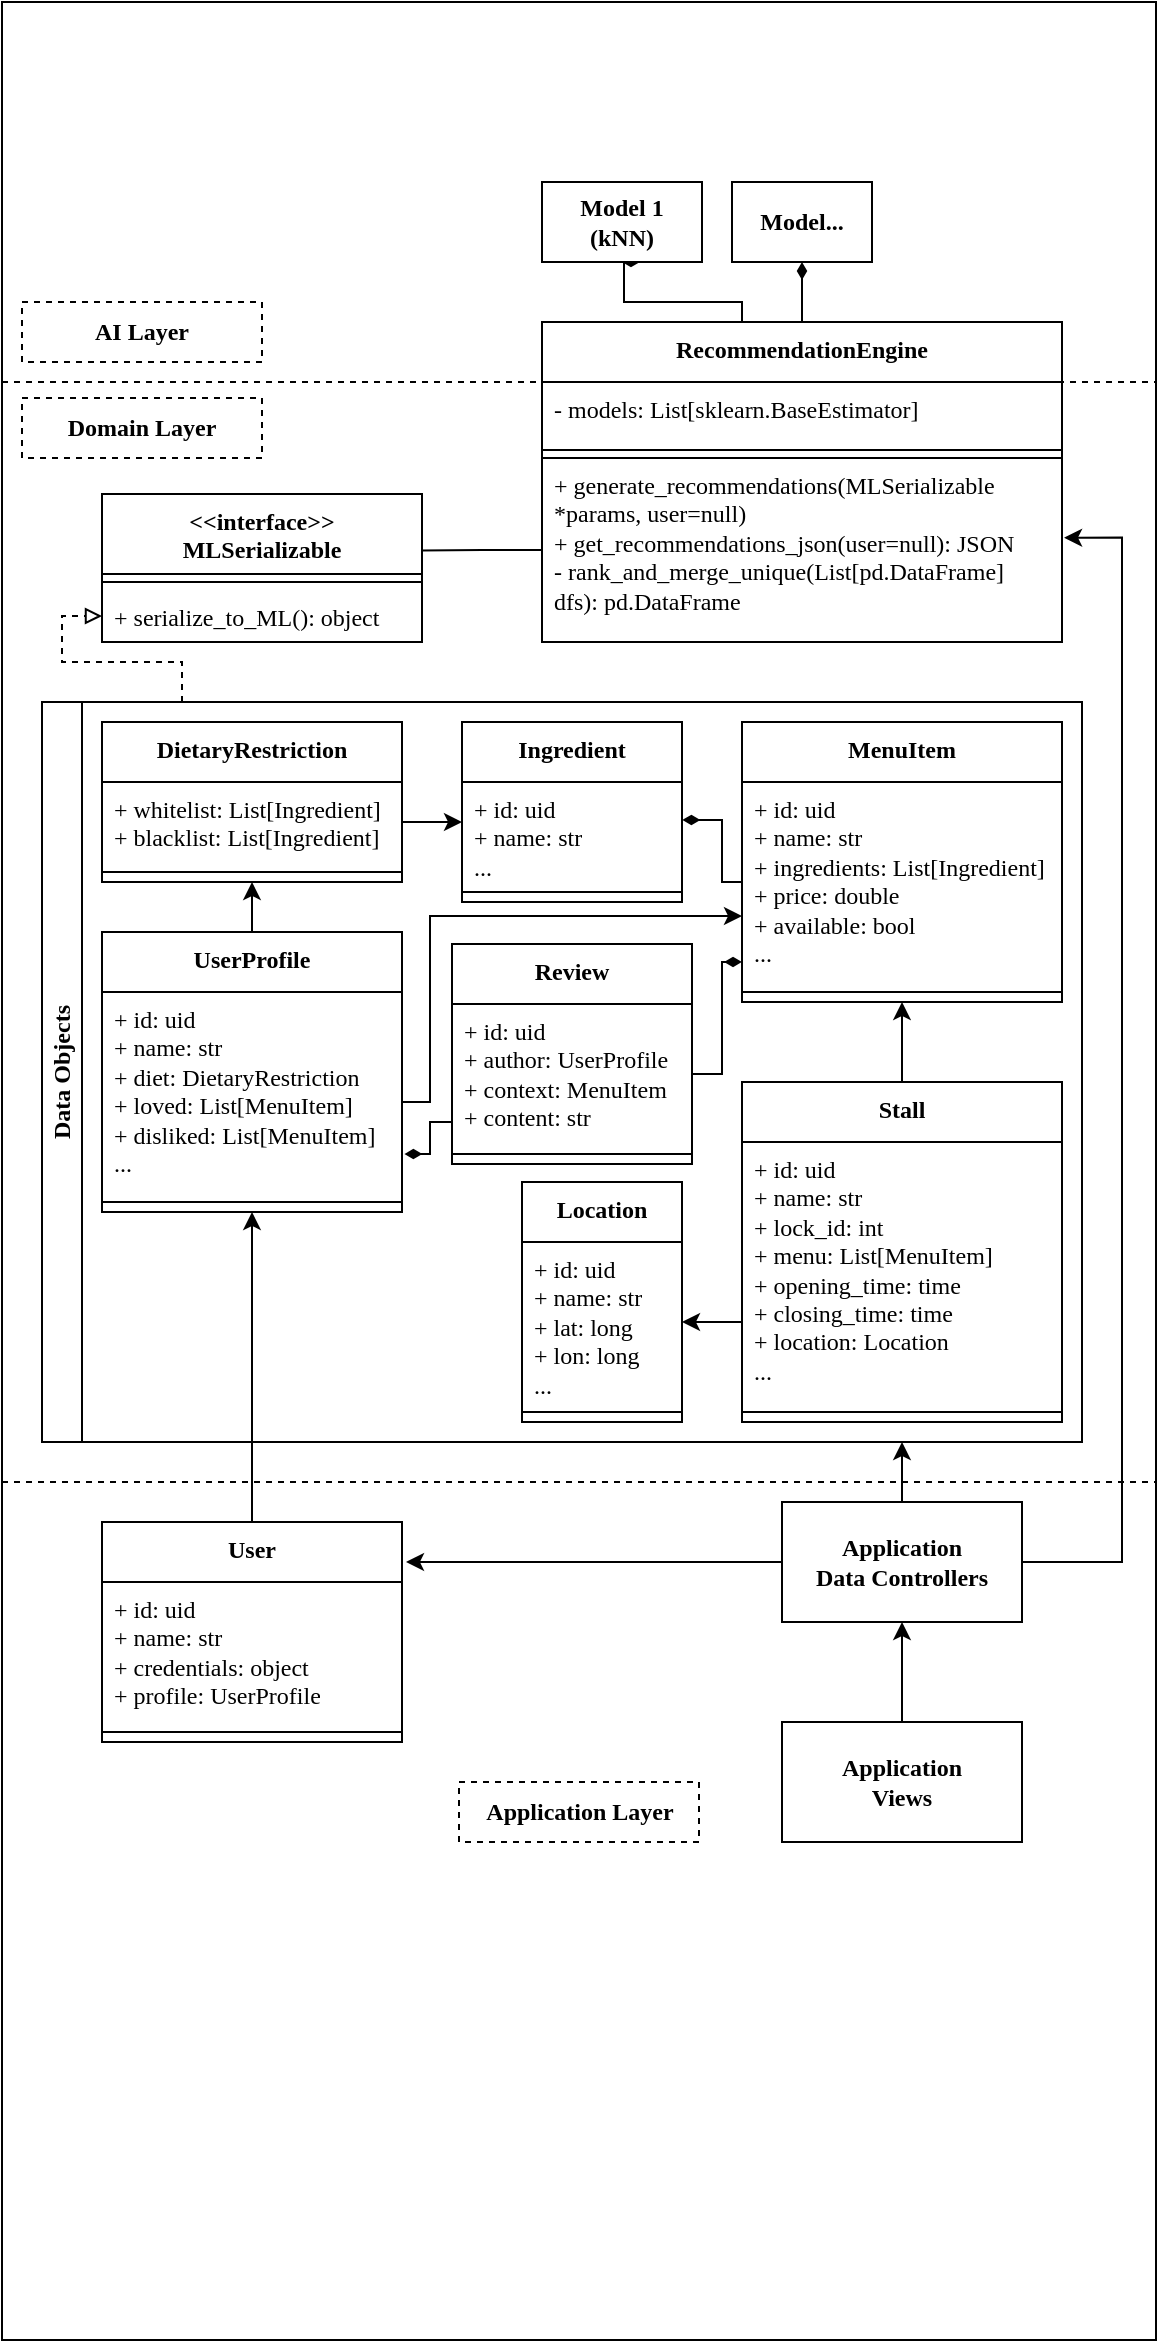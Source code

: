 <mxfile version="24.1.0" type="device">
  <diagram name="Page-1" id="SRg8Vw9JRw5ZpFs3w7Ny">
    <mxGraphModel dx="1420" dy="766" grid="1" gridSize="10" guides="1" tooltips="1" connect="1" arrows="1" fold="1" page="1" pageScale="1" pageWidth="827" pageHeight="1169" math="0" shadow="0">
      <root>
        <mxCell id="0" />
        <mxCell id="1" parent="0" />
        <mxCell id="lQu9iY7aDntTWMB4SeoZ-1" value="" style="rounded=0;whiteSpace=wrap;html=1;fillColor=none;movable=1;resizable=1;rotatable=1;deletable=1;editable=1;locked=0;connectable=1;perimeterSpacing=0;" parent="1" vertex="1">
          <mxGeometry x="150" width="577" height="1169" as="geometry" />
        </mxCell>
        <mxCell id="lQu9iY7aDntTWMB4SeoZ-4" value="&lt;font face=&quot;Times New Roman&quot;&gt;&amp;lt;&amp;lt;interface&amp;gt;&amp;gt;&lt;br&gt;MLSerializable&lt;/font&gt;" style="swimlane;fontStyle=1;align=center;verticalAlign=top;childLayout=stackLayout;horizontal=1;startSize=40;horizontalStack=0;resizeParent=1;resizeParentMax=0;resizeLast=0;collapsible=1;marginBottom=0;whiteSpace=wrap;html=1;" parent="1" vertex="1">
          <mxGeometry x="200" y="246" width="160" height="74" as="geometry" />
        </mxCell>
        <mxCell id="lQu9iY7aDntTWMB4SeoZ-6" value="" style="line;strokeWidth=1;fillColor=none;align=left;verticalAlign=middle;spacingTop=-1;spacingLeft=3;spacingRight=3;rotatable=0;labelPosition=right;points=[];portConstraint=eastwest;strokeColor=inherit;" parent="lQu9iY7aDntTWMB4SeoZ-4" vertex="1">
          <mxGeometry y="40" width="160" height="8" as="geometry" />
        </mxCell>
        <mxCell id="lQu9iY7aDntTWMB4SeoZ-7" value="+ serialize_to_ML(): object" style="text;strokeColor=none;fillColor=none;align=left;verticalAlign=top;spacingLeft=4;spacingRight=4;overflow=hidden;rotatable=0;points=[[0,0.5],[1,0.5]];portConstraint=eastwest;whiteSpace=wrap;html=1;fontFamily=Times New Roman;" parent="lQu9iY7aDntTWMB4SeoZ-4" vertex="1">
          <mxGeometry y="48" width="160" height="26" as="geometry" />
        </mxCell>
        <mxCell id="NHi5bwi6er6d8j5_Ig6o-64" style="edgeStyle=orthogonalEdgeStyle;rounded=0;orthogonalLoop=1;jettySize=auto;html=1;endArrow=diamondThin;endFill=1;" parent="1" source="lQu9iY7aDntTWMB4SeoZ-12" edge="1">
          <mxGeometry relative="1" as="geometry">
            <mxPoint x="460" y="130" as="targetPoint" />
            <Array as="points">
              <mxPoint x="520" y="150" />
              <mxPoint x="461" y="150" />
              <mxPoint x="461" y="130" />
            </Array>
          </mxGeometry>
        </mxCell>
        <mxCell id="NHi5bwi6er6d8j5_Ig6o-66" style="edgeStyle=orthogonalEdgeStyle;rounded=0;orthogonalLoop=1;jettySize=auto;html=1;endArrow=diamondThin;endFill=1;" parent="1" source="lQu9iY7aDntTWMB4SeoZ-12" edge="1">
          <mxGeometry relative="1" as="geometry">
            <mxPoint x="550" y="130" as="targetPoint" />
          </mxGeometry>
        </mxCell>
        <mxCell id="lQu9iY7aDntTWMB4SeoZ-12" value="&lt;font face=&quot;Times New Roman&quot;&gt;RecommendationEngine&lt;/font&gt;" style="swimlane;fontStyle=1;align=center;verticalAlign=top;childLayout=stackLayout;horizontal=1;startSize=30;horizontalStack=0;resizeParent=1;resizeParentMax=0;resizeLast=0;collapsible=1;marginBottom=0;whiteSpace=wrap;html=1;" parent="1" vertex="1">
          <mxGeometry x="420" y="160" width="260" height="68" as="geometry" />
        </mxCell>
        <mxCell id="lQu9iY7aDntTWMB4SeoZ-15" value="- models: List[sklearn.BaseEstimator]" style="text;strokeColor=none;fillColor=none;align=left;verticalAlign=top;spacingLeft=4;spacingRight=4;overflow=hidden;rotatable=0;points=[[0,0.5],[1,0.5]];portConstraint=eastwest;whiteSpace=wrap;html=1;fontFamily=Times New Roman;" parent="lQu9iY7aDntTWMB4SeoZ-12" vertex="1">
          <mxGeometry y="30" width="260" height="30" as="geometry" />
        </mxCell>
        <mxCell id="lQu9iY7aDntTWMB4SeoZ-13" value="" style="line;strokeWidth=1;fillColor=none;align=left;verticalAlign=middle;spacingTop=-1;spacingLeft=3;spacingRight=3;rotatable=0;labelPosition=right;points=[];portConstraint=eastwest;strokeColor=inherit;" parent="lQu9iY7aDntTWMB4SeoZ-12" vertex="1">
          <mxGeometry y="60" width="260" height="8" as="geometry" />
        </mxCell>
        <mxCell id="lQu9iY7aDntTWMB4SeoZ-16" value="" style="endArrow=none;dashed=1;html=1;rounded=0;fontFamily=Helvetica;fontSize=12;fontColor=default;fontStyle=1;" parent="1" edge="1">
          <mxGeometry width="50" height="50" relative="1" as="geometry">
            <mxPoint x="150" y="190" as="sourcePoint" />
            <mxPoint x="727" y="190" as="targetPoint" />
          </mxGeometry>
        </mxCell>
        <mxCell id="NHi5bwi6er6d8j5_Ig6o-4" style="edgeStyle=orthogonalEdgeStyle;rounded=0;orthogonalLoop=1;jettySize=auto;html=1;entryX=0;entryY=0.5;entryDx=0;entryDy=0;endArrow=block;endFill=0;dashed=1;" parent="1" target="lQu9iY7aDntTWMB4SeoZ-7" edge="1">
          <mxGeometry relative="1" as="geometry">
            <mxPoint x="240" y="350" as="sourcePoint" />
            <Array as="points">
              <mxPoint x="240" y="330" />
              <mxPoint x="180" y="330" />
              <mxPoint x="180" y="307" />
            </Array>
          </mxGeometry>
        </mxCell>
        <mxCell id="NHi5bwi6er6d8j5_Ig6o-2" value="Data Objects" style="swimlane;horizontal=0;whiteSpace=wrap;html=1;startSize=20;fontFamily=Times New Roman;" parent="1" vertex="1">
          <mxGeometry x="170" y="350" width="520" height="370" as="geometry" />
        </mxCell>
        <mxCell id="NHi5bwi6er6d8j5_Ig6o-29" value="&lt;font face=&quot;Times New Roman&quot;&gt;Location&lt;/font&gt;" style="swimlane;fontStyle=1;align=center;verticalAlign=top;childLayout=stackLayout;horizontal=1;startSize=30;horizontalStack=0;resizeParent=1;resizeParentMax=0;resizeLast=0;collapsible=1;marginBottom=0;whiteSpace=wrap;html=1;" parent="NHi5bwi6er6d8j5_Ig6o-2" vertex="1">
          <mxGeometry x="240" y="240" width="80" height="120" as="geometry" />
        </mxCell>
        <mxCell id="NHi5bwi6er6d8j5_Ig6o-30" value="&lt;div&gt;+ id: uid&lt;/div&gt;+ name: str&lt;div&gt;+ lat: long&lt;/div&gt;&lt;div&gt;+ lon: long&lt;/div&gt;&lt;div&gt;...&lt;/div&gt;" style="text;strokeColor=none;fillColor=none;align=left;verticalAlign=top;spacingLeft=4;spacingRight=4;overflow=hidden;rotatable=0;points=[[0,0.5],[1,0.5]];portConstraint=eastwest;whiteSpace=wrap;html=1;fontFamily=Times New Roman;" parent="NHi5bwi6er6d8j5_Ig6o-29" vertex="1">
          <mxGeometry y="30" width="80" height="80" as="geometry" />
        </mxCell>
        <mxCell id="NHi5bwi6er6d8j5_Ig6o-31" value="" style="line;strokeWidth=1;fillColor=none;align=left;verticalAlign=middle;spacingTop=-1;spacingLeft=3;spacingRight=3;rotatable=0;labelPosition=right;points=[];portConstraint=eastwest;strokeColor=inherit;" parent="NHi5bwi6er6d8j5_Ig6o-29" vertex="1">
          <mxGeometry y="110" width="80" height="10" as="geometry" />
        </mxCell>
        <mxCell id="NHi5bwi6er6d8j5_Ig6o-5" style="edgeStyle=orthogonalEdgeStyle;rounded=0;orthogonalLoop=1;jettySize=auto;html=1;entryX=0.998;entryY=0.382;entryDx=0;entryDy=0;entryPerimeter=0;endArrow=none;endFill=0;" parent="1" source="lQu9iY7aDntTWMB4SeoZ-14" target="lQu9iY7aDntTWMB4SeoZ-4" edge="1">
          <mxGeometry relative="1" as="geometry" />
        </mxCell>
        <mxCell id="NHi5bwi6er6d8j5_Ig6o-10" value="&lt;font face=&quot;Times New Roman&quot;&gt;DietaryRestriction&lt;/font&gt;" style="swimlane;fontStyle=1;align=center;verticalAlign=top;childLayout=stackLayout;horizontal=1;startSize=30;horizontalStack=0;resizeParent=1;resizeParentMax=0;resizeLast=0;collapsible=1;marginBottom=0;whiteSpace=wrap;html=1;" parent="1" vertex="1">
          <mxGeometry x="200" y="360" width="150" height="80" as="geometry" />
        </mxCell>
        <mxCell id="NHi5bwi6er6d8j5_Ig6o-13" value="+ whitelist: List[Ingredient]&lt;div&gt;+ blacklist: List[Ingredient]&lt;/div&gt;" style="text;strokeColor=none;fillColor=none;align=left;verticalAlign=top;spacingLeft=4;spacingRight=4;overflow=hidden;rotatable=0;points=[[0,0.5],[1,0.5]];portConstraint=eastwest;whiteSpace=wrap;html=1;fontFamily=Times New Roman;" parent="NHi5bwi6er6d8j5_Ig6o-10" vertex="1">
          <mxGeometry y="30" width="150" height="40" as="geometry" />
        </mxCell>
        <mxCell id="NHi5bwi6er6d8j5_Ig6o-11" value="" style="line;strokeWidth=1;fillColor=none;align=left;verticalAlign=middle;spacingTop=-1;spacingLeft=3;spacingRight=3;rotatable=0;labelPosition=right;points=[];portConstraint=eastwest;strokeColor=inherit;" parent="NHi5bwi6er6d8j5_Ig6o-10" vertex="1">
          <mxGeometry y="70" width="150" height="10" as="geometry" />
        </mxCell>
        <mxCell id="lQu9iY7aDntTWMB4SeoZ-14" value="+ generate_recommendations(MLSerializable *params, user=null)&lt;div&gt;+ get_recommendations_json(user=null): JSON&lt;/div&gt;&lt;div&gt;- rank_and_merge_unique(List[pd.DataFrame] dfs): pd.DataFrame&lt;/div&gt;" style="text;strokeColor=default;fillColor=none;align=left;verticalAlign=top;spacingLeft=4;spacingRight=4;overflow=hidden;rotatable=0;points=[[0,0.5],[1,0.5]];portConstraint=eastwest;whiteSpace=wrap;html=1;fontFamily=Times New Roman;" parent="1" vertex="1">
          <mxGeometry x="420" y="228" width="260" height="92" as="geometry" />
        </mxCell>
        <mxCell id="NHi5bwi6er6d8j5_Ig6o-14" value="&lt;font face=&quot;Times New Roman&quot;&gt;Ingredient&lt;/font&gt;" style="swimlane;fontStyle=1;align=center;verticalAlign=top;childLayout=stackLayout;horizontal=1;startSize=30;horizontalStack=0;resizeParent=1;resizeParentMax=0;resizeLast=0;collapsible=1;marginBottom=0;whiteSpace=wrap;html=1;" parent="1" vertex="1">
          <mxGeometry x="380" y="360" width="110" height="90" as="geometry" />
        </mxCell>
        <mxCell id="NHi5bwi6er6d8j5_Ig6o-15" value="&lt;div&gt;+ id: uid&lt;/div&gt;+ name: str&lt;div&gt;...&lt;/div&gt;" style="text;strokeColor=none;fillColor=none;align=left;verticalAlign=top;spacingLeft=4;spacingRight=4;overflow=hidden;rotatable=0;points=[[0,0.5],[1,0.5]];portConstraint=eastwest;whiteSpace=wrap;html=1;fontFamily=Times New Roman;" parent="NHi5bwi6er6d8j5_Ig6o-14" vertex="1">
          <mxGeometry y="30" width="110" height="50" as="geometry" />
        </mxCell>
        <mxCell id="NHi5bwi6er6d8j5_Ig6o-16" value="" style="line;strokeWidth=1;fillColor=none;align=left;verticalAlign=middle;spacingTop=-1;spacingLeft=3;spacingRight=3;rotatable=0;labelPosition=right;points=[];portConstraint=eastwest;strokeColor=inherit;" parent="NHi5bwi6er6d8j5_Ig6o-14" vertex="1">
          <mxGeometry y="80" width="110" height="10" as="geometry" />
        </mxCell>
        <mxCell id="NHi5bwi6er6d8j5_Ig6o-17" style="edgeStyle=orthogonalEdgeStyle;rounded=0;orthogonalLoop=1;jettySize=auto;html=1;entryX=0;entryY=0.4;entryDx=0;entryDy=0;entryPerimeter=0;" parent="1" source="NHi5bwi6er6d8j5_Ig6o-13" target="NHi5bwi6er6d8j5_Ig6o-15" edge="1">
          <mxGeometry relative="1" as="geometry" />
        </mxCell>
        <mxCell id="NHi5bwi6er6d8j5_Ig6o-21" value="&lt;font face=&quot;Times New Roman&quot;&gt;MenuItem&lt;/font&gt;" style="swimlane;fontStyle=1;align=center;verticalAlign=top;childLayout=stackLayout;horizontal=1;startSize=30;horizontalStack=0;resizeParent=1;resizeParentMax=0;resizeLast=0;collapsible=1;marginBottom=0;whiteSpace=wrap;html=1;" parent="1" vertex="1">
          <mxGeometry x="520" y="360" width="160" height="140" as="geometry" />
        </mxCell>
        <mxCell id="NHi5bwi6er6d8j5_Ig6o-22" value="&lt;div&gt;+ id: uid&lt;/div&gt;&lt;div&gt;+ name: str&lt;/div&gt;+ ingredients: List[Ingredient]&lt;div&gt;+ price: double&lt;/div&gt;&lt;div&gt;+ available: bool&lt;/div&gt;&lt;div&gt;...&lt;/div&gt;" style="text;strokeColor=none;fillColor=none;align=left;verticalAlign=top;spacingLeft=4;spacingRight=4;overflow=hidden;rotatable=0;points=[[0,0.5],[1,0.5]];portConstraint=eastwest;whiteSpace=wrap;html=1;fontFamily=Times New Roman;" parent="NHi5bwi6er6d8j5_Ig6o-21" vertex="1">
          <mxGeometry y="30" width="160" height="100" as="geometry" />
        </mxCell>
        <mxCell id="NHi5bwi6er6d8j5_Ig6o-23" value="" style="line;strokeWidth=1;fillColor=none;align=left;verticalAlign=middle;spacingTop=-1;spacingLeft=3;spacingRight=3;rotatable=0;labelPosition=right;points=[];portConstraint=eastwest;strokeColor=inherit;" parent="NHi5bwi6er6d8j5_Ig6o-21" vertex="1">
          <mxGeometry y="130" width="160" height="10" as="geometry" />
        </mxCell>
        <mxCell id="NHi5bwi6er6d8j5_Ig6o-24" style="edgeStyle=orthogonalEdgeStyle;rounded=0;orthogonalLoop=1;jettySize=auto;html=1;entryX=1.002;entryY=0.379;entryDx=0;entryDy=0;entryPerimeter=0;endArrow=diamondThin;endFill=1;" parent="1" source="NHi5bwi6er6d8j5_Ig6o-22" target="NHi5bwi6er6d8j5_Ig6o-15" edge="1">
          <mxGeometry relative="1" as="geometry">
            <Array as="points">
              <mxPoint x="510" y="440" />
              <mxPoint x="510" y="409" />
            </Array>
          </mxGeometry>
        </mxCell>
        <mxCell id="NHi5bwi6er6d8j5_Ig6o-28" style="edgeStyle=orthogonalEdgeStyle;rounded=0;orthogonalLoop=1;jettySize=auto;html=1;endArrow=classic;endFill=1;" parent="1" source="NHi5bwi6er6d8j5_Ig6o-25" edge="1">
          <mxGeometry relative="1" as="geometry">
            <mxPoint x="600.0" y="500" as="targetPoint" />
          </mxGeometry>
        </mxCell>
        <mxCell id="NHi5bwi6er6d8j5_Ig6o-25" value="&lt;font face=&quot;Times New Roman&quot;&gt;Stall&lt;/font&gt;" style="swimlane;fontStyle=1;align=center;verticalAlign=top;childLayout=stackLayout;horizontal=1;startSize=30;horizontalStack=0;resizeParent=1;resizeParentMax=0;resizeLast=0;collapsible=1;marginBottom=0;whiteSpace=wrap;html=1;" parent="1" vertex="1">
          <mxGeometry x="520" y="540" width="160" height="170" as="geometry" />
        </mxCell>
        <mxCell id="NHi5bwi6er6d8j5_Ig6o-26" value="&lt;div&gt;+ id: uid&lt;/div&gt;+ name: str&lt;div&gt;+ lock_id: int&lt;/div&gt;&lt;div&gt;+ menu: List[MenuItem]&lt;/div&gt;&lt;div&gt;+ opening_time: time&lt;/div&gt;&lt;div&gt;+ closing_time: time&lt;/div&gt;&lt;div&gt;+ location: Location&lt;/div&gt;&lt;div&gt;...&lt;/div&gt;" style="text;strokeColor=none;fillColor=none;align=left;verticalAlign=top;spacingLeft=4;spacingRight=4;overflow=hidden;rotatable=0;points=[[0,0.5],[1,0.5]];portConstraint=eastwest;whiteSpace=wrap;html=1;fontFamily=Times New Roman;" parent="NHi5bwi6er6d8j5_Ig6o-25" vertex="1">
          <mxGeometry y="30" width="160" height="130" as="geometry" />
        </mxCell>
        <mxCell id="NHi5bwi6er6d8j5_Ig6o-27" value="" style="line;strokeWidth=1;fillColor=none;align=left;verticalAlign=middle;spacingTop=-1;spacingLeft=3;spacingRight=3;rotatable=0;labelPosition=right;points=[];portConstraint=eastwest;strokeColor=inherit;" parent="NHi5bwi6er6d8j5_Ig6o-25" vertex="1">
          <mxGeometry y="160" width="160" height="10" as="geometry" />
        </mxCell>
        <mxCell id="NHi5bwi6er6d8j5_Ig6o-33" style="edgeStyle=orthogonalEdgeStyle;rounded=0;orthogonalLoop=1;jettySize=auto;html=1;entryX=1;entryY=0.5;entryDx=0;entryDy=0;" parent="1" source="NHi5bwi6er6d8j5_Ig6o-26" target="NHi5bwi6er6d8j5_Ig6o-30" edge="1">
          <mxGeometry relative="1" as="geometry">
            <Array as="points">
              <mxPoint x="510" y="660" />
              <mxPoint x="510" y="660" />
            </Array>
          </mxGeometry>
        </mxCell>
        <mxCell id="NHi5bwi6er6d8j5_Ig6o-38" style="edgeStyle=orthogonalEdgeStyle;rounded=0;orthogonalLoop=1;jettySize=auto;html=1;entryX=0.5;entryY=1;entryDx=0;entryDy=0;" parent="1" source="NHi5bwi6er6d8j5_Ig6o-34" target="NHi5bwi6er6d8j5_Ig6o-10" edge="1">
          <mxGeometry relative="1" as="geometry" />
        </mxCell>
        <mxCell id="NHi5bwi6er6d8j5_Ig6o-34" value="&lt;font face=&quot;Times New Roman&quot;&gt;UserProfile&lt;/font&gt;" style="swimlane;fontStyle=1;align=center;verticalAlign=top;childLayout=stackLayout;horizontal=1;startSize=30;horizontalStack=0;resizeParent=1;resizeParentMax=0;resizeLast=0;collapsible=1;marginBottom=0;whiteSpace=wrap;html=1;" parent="1" vertex="1">
          <mxGeometry x="200" y="465" width="150" height="140" as="geometry" />
        </mxCell>
        <mxCell id="NHi5bwi6er6d8j5_Ig6o-35" value="&lt;div&gt;+ id: uid&lt;/div&gt;+ name: str&lt;div&gt;+ diet: DietaryRestriction&lt;/div&gt;&lt;div&gt;+ loved: List[MenuItem]&lt;/div&gt;&lt;div&gt;+ disliked: List[MenuItem]&lt;/div&gt;&lt;div&gt;...&lt;/div&gt;" style="text;strokeColor=none;fillColor=none;align=left;verticalAlign=top;spacingLeft=4;spacingRight=4;overflow=hidden;rotatable=0;points=[[0,0.5],[1,0.5]];portConstraint=eastwest;whiteSpace=wrap;html=1;fontFamily=Times New Roman;" parent="NHi5bwi6er6d8j5_Ig6o-34" vertex="1">
          <mxGeometry y="30" width="150" height="100" as="geometry" />
        </mxCell>
        <mxCell id="NHi5bwi6er6d8j5_Ig6o-36" value="" style="line;strokeWidth=1;fillColor=none;align=left;verticalAlign=middle;spacingTop=-1;spacingLeft=3;spacingRight=3;rotatable=0;labelPosition=right;points=[];portConstraint=eastwest;strokeColor=inherit;" parent="NHi5bwi6er6d8j5_Ig6o-34" vertex="1">
          <mxGeometry y="130" width="150" height="10" as="geometry" />
        </mxCell>
        <mxCell id="NHi5bwi6er6d8j5_Ig6o-39" style="edgeStyle=orthogonalEdgeStyle;rounded=0;orthogonalLoop=1;jettySize=auto;html=1;" parent="1" source="NHi5bwi6er6d8j5_Ig6o-35" edge="1">
          <mxGeometry relative="1" as="geometry">
            <mxPoint x="520" y="457" as="targetPoint" />
            <Array as="points">
              <mxPoint x="364" y="550" />
              <mxPoint x="364" y="457" />
              <mxPoint x="510" y="457" />
            </Array>
          </mxGeometry>
        </mxCell>
        <mxCell id="NHi5bwi6er6d8j5_Ig6o-40" value="&lt;font face=&quot;Times New Roman&quot;&gt;Review&lt;/font&gt;" style="swimlane;fontStyle=1;align=center;verticalAlign=top;childLayout=stackLayout;horizontal=1;startSize=30;horizontalStack=0;resizeParent=1;resizeParentMax=0;resizeLast=0;collapsible=1;marginBottom=0;whiteSpace=wrap;html=1;" parent="1" vertex="1">
          <mxGeometry x="375" y="471" width="120" height="110" as="geometry" />
        </mxCell>
        <mxCell id="NHi5bwi6er6d8j5_Ig6o-41" value="&lt;div&gt;+ id: uid&lt;/div&gt;+ author: UserProfile&lt;div&gt;+ context: MenuItem&lt;/div&gt;&lt;div&gt;+ content: str&lt;/div&gt;" style="text;strokeColor=none;fillColor=none;align=left;verticalAlign=top;spacingLeft=4;spacingRight=4;overflow=hidden;rotatable=0;points=[[0,0.5],[1,0.5]];portConstraint=eastwest;whiteSpace=wrap;html=1;fontFamily=Times New Roman;" parent="NHi5bwi6er6d8j5_Ig6o-40" vertex="1">
          <mxGeometry y="30" width="120" height="70" as="geometry" />
        </mxCell>
        <mxCell id="NHi5bwi6er6d8j5_Ig6o-42" value="" style="line;strokeWidth=1;fillColor=none;align=left;verticalAlign=middle;spacingTop=-1;spacingLeft=3;spacingRight=3;rotatable=0;labelPosition=right;points=[];portConstraint=eastwest;strokeColor=inherit;" parent="NHi5bwi6er6d8j5_Ig6o-40" vertex="1">
          <mxGeometry y="100" width="120" height="10" as="geometry" />
        </mxCell>
        <mxCell id="NHi5bwi6er6d8j5_Ig6o-43" style="edgeStyle=orthogonalEdgeStyle;rounded=0;orthogonalLoop=1;jettySize=auto;html=1;entryX=1.008;entryY=0.81;entryDx=0;entryDy=0;entryPerimeter=0;endArrow=diamondThin;endFill=1;" parent="1" source="NHi5bwi6er6d8j5_Ig6o-41" target="NHi5bwi6er6d8j5_Ig6o-35" edge="1">
          <mxGeometry relative="1" as="geometry">
            <Array as="points">
              <mxPoint x="364" y="560" />
              <mxPoint x="364" y="576" />
            </Array>
          </mxGeometry>
        </mxCell>
        <mxCell id="NHi5bwi6er6d8j5_Ig6o-44" style="edgeStyle=orthogonalEdgeStyle;rounded=0;orthogonalLoop=1;jettySize=auto;html=1;entryX=0;entryY=0.9;entryDx=0;entryDy=0;entryPerimeter=0;endArrow=diamondThin;endFill=1;" parent="1" source="NHi5bwi6er6d8j5_Ig6o-41" target="NHi5bwi6er6d8j5_Ig6o-22" edge="1">
          <mxGeometry relative="1" as="geometry">
            <Array as="points">
              <mxPoint x="510" y="536" />
              <mxPoint x="510" y="480" />
            </Array>
          </mxGeometry>
        </mxCell>
        <mxCell id="NHi5bwi6er6d8j5_Ig6o-48" style="edgeStyle=orthogonalEdgeStyle;rounded=0;orthogonalLoop=1;jettySize=auto;html=1;entryX=0.5;entryY=1;entryDx=0;entryDy=0;" parent="1" source="NHi5bwi6er6d8j5_Ig6o-45" target="NHi5bwi6er6d8j5_Ig6o-34" edge="1">
          <mxGeometry relative="1" as="geometry" />
        </mxCell>
        <mxCell id="NHi5bwi6er6d8j5_Ig6o-45" value="&lt;font face=&quot;Times New Roman&quot;&gt;User&lt;/font&gt;" style="swimlane;fontStyle=1;align=center;verticalAlign=top;childLayout=stackLayout;horizontal=1;startSize=30;horizontalStack=0;resizeParent=1;resizeParentMax=0;resizeLast=0;collapsible=1;marginBottom=0;whiteSpace=wrap;html=1;" parent="1" vertex="1">
          <mxGeometry x="200" y="760" width="150" height="110" as="geometry" />
        </mxCell>
        <mxCell id="NHi5bwi6er6d8j5_Ig6o-46" value="&lt;div&gt;+ id: uid&lt;/div&gt;+ name: str&lt;div&gt;+ credentials: object&lt;/div&gt;&lt;div&gt;+ profile: UserProfile&lt;/div&gt;" style="text;strokeColor=none;fillColor=none;align=left;verticalAlign=top;spacingLeft=4;spacingRight=4;overflow=hidden;rotatable=0;points=[[0,0.5],[1,0.5]];portConstraint=eastwest;whiteSpace=wrap;html=1;fontFamily=Times New Roman;" parent="NHi5bwi6er6d8j5_Ig6o-45" vertex="1">
          <mxGeometry y="30" width="150" height="70" as="geometry" />
        </mxCell>
        <mxCell id="NHi5bwi6er6d8j5_Ig6o-47" value="" style="line;strokeWidth=1;fillColor=none;align=left;verticalAlign=middle;spacingTop=-1;spacingLeft=3;spacingRight=3;rotatable=0;labelPosition=right;points=[];portConstraint=eastwest;strokeColor=inherit;" parent="NHi5bwi6er6d8j5_Ig6o-45" vertex="1">
          <mxGeometry y="100" width="150" height="10" as="geometry" />
        </mxCell>
        <mxCell id="NHi5bwi6er6d8j5_Ig6o-50" style="edgeStyle=orthogonalEdgeStyle;rounded=0;orthogonalLoop=1;jettySize=auto;html=1;" parent="1" source="NHi5bwi6er6d8j5_Ig6o-49" edge="1">
          <mxGeometry relative="1" as="geometry">
            <mxPoint x="600" y="720" as="targetPoint" />
          </mxGeometry>
        </mxCell>
        <mxCell id="NHi5bwi6er6d8j5_Ig6o-49" value="Application&lt;div&gt;Data Controllers&lt;/div&gt;" style="rounded=0;whiteSpace=wrap;html=1;fontFamily=Times New Roman;fontStyle=1" parent="1" vertex="1">
          <mxGeometry x="540" y="750" width="120" height="60" as="geometry" />
        </mxCell>
        <mxCell id="NHi5bwi6er6d8j5_Ig6o-52" style="edgeStyle=orthogonalEdgeStyle;rounded=0;orthogonalLoop=1;jettySize=auto;html=1;entryX=1.004;entryY=0.433;entryDx=0;entryDy=0;entryPerimeter=0;" parent="1" source="NHi5bwi6er6d8j5_Ig6o-49" target="lQu9iY7aDntTWMB4SeoZ-14" edge="1">
          <mxGeometry relative="1" as="geometry">
            <Array as="points">
              <mxPoint x="710" y="780" />
              <mxPoint x="710" y="268" />
            </Array>
          </mxGeometry>
        </mxCell>
        <mxCell id="NHi5bwi6er6d8j5_Ig6o-53" style="edgeStyle=orthogonalEdgeStyle;rounded=0;orthogonalLoop=1;jettySize=auto;html=1;" parent="1" source="NHi5bwi6er6d8j5_Ig6o-49" edge="1">
          <mxGeometry relative="1" as="geometry">
            <mxPoint x="352" y="780" as="targetPoint" />
            <Array as="points">
              <mxPoint x="352" y="780" />
            </Array>
          </mxGeometry>
        </mxCell>
        <mxCell id="NHi5bwi6er6d8j5_Ig6o-55" style="edgeStyle=orthogonalEdgeStyle;rounded=0;orthogonalLoop=1;jettySize=auto;html=1;" parent="1" source="NHi5bwi6er6d8j5_Ig6o-54" edge="1">
          <mxGeometry relative="1" as="geometry">
            <mxPoint x="600.0" y="810" as="targetPoint" />
          </mxGeometry>
        </mxCell>
        <mxCell id="NHi5bwi6er6d8j5_Ig6o-54" value="Application&lt;div&gt;Views&lt;/div&gt;" style="rounded=0;whiteSpace=wrap;html=1;fontFamily=Times New Roman;fontStyle=1" parent="1" vertex="1">
          <mxGeometry x="540" y="860" width="120" height="60" as="geometry" />
        </mxCell>
        <mxCell id="NHi5bwi6er6d8j5_Ig6o-56" value="" style="endArrow=none;dashed=1;html=1;rounded=0;fontFamily=Helvetica;fontSize=12;fontColor=default;fontStyle=1;" parent="1" edge="1">
          <mxGeometry width="50" height="50" relative="1" as="geometry">
            <mxPoint x="150" y="740" as="sourcePoint" />
            <mxPoint x="727" y="740" as="targetPoint" />
          </mxGeometry>
        </mxCell>
        <mxCell id="NHi5bwi6er6d8j5_Ig6o-57" value="Application Layer" style="rounded=0;whiteSpace=wrap;html=1;fontFamily=Times New Roman;fontStyle=1;dashed=1;" parent="1" vertex="1">
          <mxGeometry x="378.5" y="890" width="120" height="30" as="geometry" />
        </mxCell>
        <mxCell id="NHi5bwi6er6d8j5_Ig6o-58" value="Domain Layer" style="rounded=0;whiteSpace=wrap;html=1;fontFamily=Times New Roman;fontStyle=1;dashed=1;" parent="1" vertex="1">
          <mxGeometry x="160" y="198" width="120" height="30" as="geometry" />
        </mxCell>
        <mxCell id="NHi5bwi6er6d8j5_Ig6o-59" value="AI Layer" style="rounded=0;whiteSpace=wrap;html=1;fontFamily=Times New Roman;fontStyle=1;dashed=1;" parent="1" vertex="1">
          <mxGeometry x="160" y="150" width="120" height="30" as="geometry" />
        </mxCell>
        <mxCell id="NHi5bwi6er6d8j5_Ig6o-62" value="Model 1&lt;div&gt;(kNN)&lt;/div&gt;" style="rounded=0;whiteSpace=wrap;html=1;fontFamily=Times New Roman;fontStyle=1" parent="1" vertex="1">
          <mxGeometry x="420" y="90" width="80" height="40" as="geometry" />
        </mxCell>
        <mxCell id="NHi5bwi6er6d8j5_Ig6o-63" value="Model..." style="rounded=0;whiteSpace=wrap;html=1;fontFamily=Times New Roman;fontStyle=1" parent="1" vertex="1">
          <mxGeometry x="515" y="90" width="70" height="40" as="geometry" />
        </mxCell>
      </root>
    </mxGraphModel>
  </diagram>
</mxfile>
